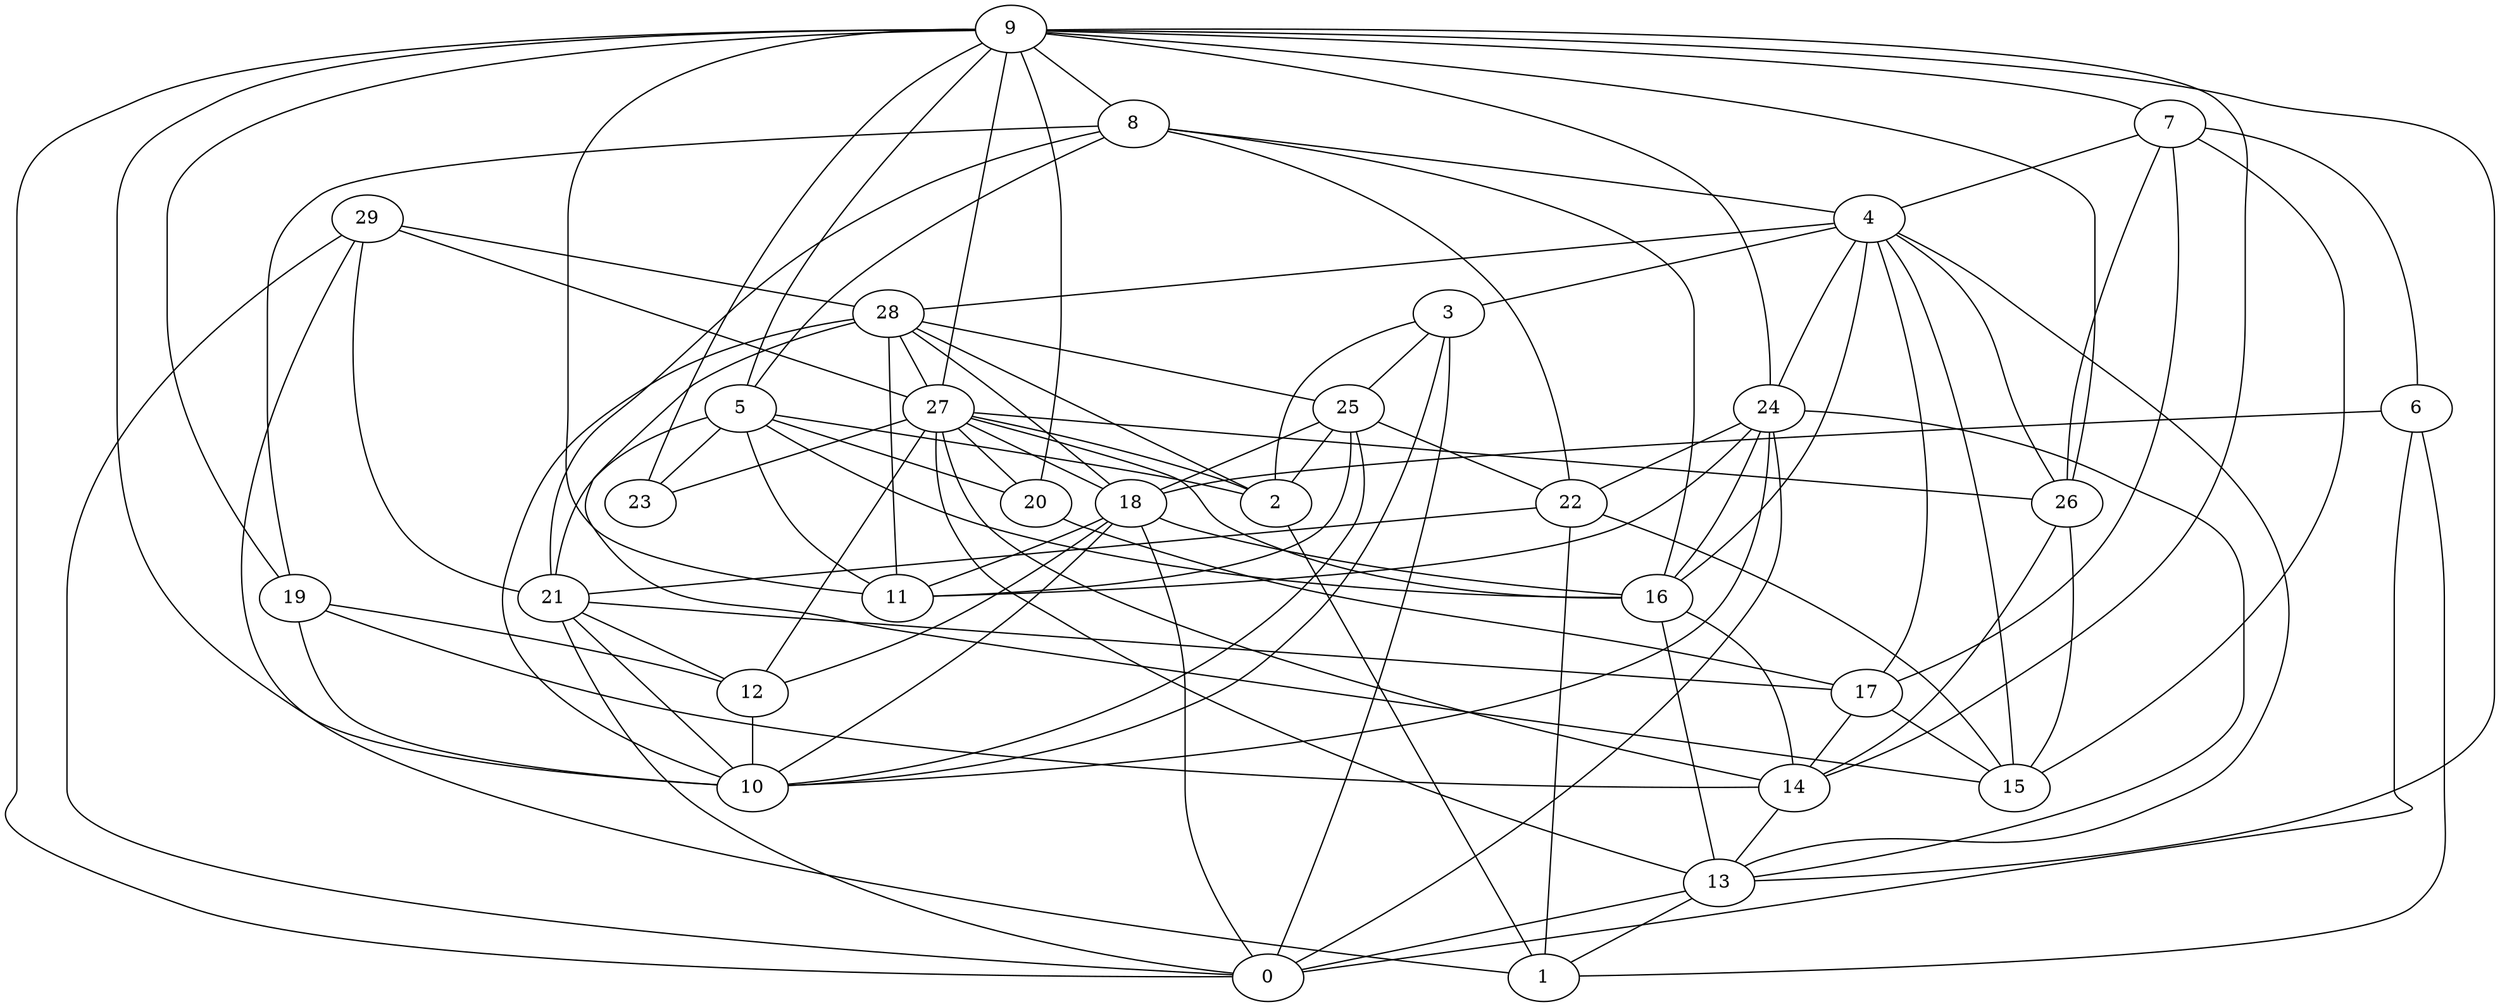 digraph GG_graph {

subgraph G_graph {
edge [color = black]
"4" -> "13" [dir = none]
"4" -> "3" [dir = none]
"4" -> "16" [dir = none]
"22" -> "1" [dir = none]
"22" -> "15" [dir = none]
"9" -> "19" [dir = none]
"9" -> "8" [dir = none]
"9" -> "20" [dir = none]
"9" -> "14" [dir = none]
"9" -> "24" [dir = none]
"9" -> "5" [dir = none]
"9" -> "27" [dir = none]
"9" -> "10" [dir = none]
"9" -> "0" [dir = none]
"9" -> "7" [dir = none]
"20" -> "17" [dir = none]
"26" -> "14" [dir = none]
"26" -> "15" [dir = none]
"17" -> "15" [dir = none]
"28" -> "18" [dir = none]
"28" -> "11" [dir = none]
"28" -> "27" [dir = none]
"27" -> "16" [dir = none]
"27" -> "12" [dir = none]
"27" -> "14" [dir = none]
"27" -> "2" [dir = none]
"27" -> "26" [dir = none]
"27" -> "23" [dir = none]
"7" -> "6" [dir = none]
"7" -> "17" [dir = none]
"29" -> "21" [dir = none]
"29" -> "0" [dir = none]
"29" -> "1" [dir = none]
"29" -> "28" [dir = none]
"13" -> "0" [dir = none]
"18" -> "10" [dir = none]
"18" -> "12" [dir = none]
"18" -> "11" [dir = none]
"24" -> "10" [dir = none]
"24" -> "16" [dir = none]
"24" -> "22" [dir = none]
"5" -> "23" [dir = none]
"5" -> "20" [dir = none]
"5" -> "16" [dir = none]
"5" -> "21" [dir = none]
"21" -> "0" [dir = none]
"21" -> "10" [dir = none]
"21" -> "12" [dir = none]
"8" -> "16" [dir = none]
"2" -> "1" [dir = none]
"25" -> "22" [dir = none]
"25" -> "10" [dir = none]
"25" -> "18" [dir = none]
"3" -> "10" [dir = none]
"3" -> "25" [dir = none]
"6" -> "18" [dir = none]
"6" -> "0" [dir = none]
"19" -> "12" [dir = none]
"9" -> "23" [dir = none]
"8" -> "19" [dir = none]
"8" -> "21" [dir = none]
"28" -> "10" [dir = none]
"16" -> "13" [dir = none]
"29" -> "27" [dir = none]
"18" -> "16" [dir = none]
"24" -> "13" [dir = none]
"4" -> "17" [dir = none]
"4" -> "15" [dir = none]
"5" -> "11" [dir = none]
"25" -> "11" [dir = none]
"9" -> "13" [dir = none]
"27" -> "18" [dir = none]
"7" -> "15" [dir = none]
"28" -> "25" [dir = none]
"7" -> "26" [dir = none]
"7" -> "4" [dir = none]
"24" -> "0" [dir = none]
"19" -> "14" [dir = none]
"5" -> "2" [dir = none]
"12" -> "10" [dir = none]
"3" -> "2" [dir = none]
"4" -> "26" [dir = none]
"8" -> "5" [dir = none]
"4" -> "28" [dir = none]
"24" -> "11" [dir = none]
"8" -> "4" [dir = none]
"21" -> "17" [dir = none]
"17" -> "14" [dir = none]
"3" -> "0" [dir = none]
"6" -> "1" [dir = none]
"9" -> "26" [dir = none]
"16" -> "14" [dir = none]
"28" -> "15" [dir = none]
"27" -> "20" [dir = none]
"19" -> "10" [dir = none]
"14" -> "13" [dir = none]
"25" -> "2" [dir = none]
"18" -> "0" [dir = none]
"13" -> "1" [dir = none]
"9" -> "11" [dir = none]
"22" -> "21" [dir = none]
"27" -> "13" [dir = none]
"28" -> "2" [dir = none]
"8" -> "22" [dir = none]
"4" -> "24" [dir = none]
}

}
